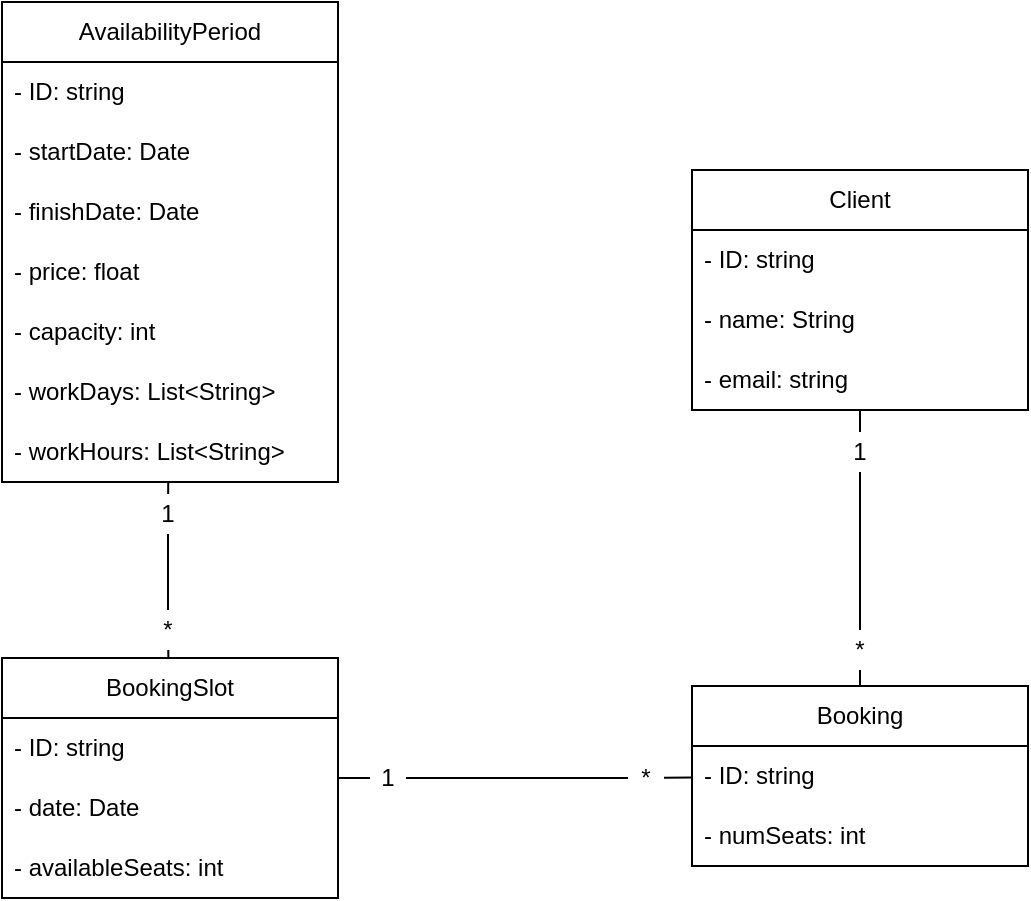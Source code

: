 <mxfile version="26.0.16">
  <diagram name="Page-1" id="B41R1KmPhvPjrRYIUg0Q">
    <mxGraphModel dx="993" dy="1131" grid="0" gridSize="10" guides="1" tooltips="1" connect="1" arrows="1" fold="1" page="0" pageScale="1" pageWidth="850" pageHeight="1100" math="0" shadow="0">
      <root>
        <mxCell id="0" />
        <mxCell id="1" parent="0" />
        <mxCell id="-eYlrrSqcaiwDsKNxF3H-1" value="AvailabilityPeriod" style="swimlane;fontStyle=0;childLayout=stackLayout;horizontal=1;startSize=30;horizontalStack=0;resizeParent=1;resizeParentMax=0;resizeLast=0;collapsible=1;marginBottom=0;whiteSpace=wrap;html=1;" vertex="1" parent="1">
          <mxGeometry x="-249" y="-162" width="168" height="240" as="geometry" />
        </mxCell>
        <mxCell id="-eYlrrSqcaiwDsKNxF3H-2" value="- ID: string" style="text;strokeColor=none;fillColor=none;align=left;verticalAlign=middle;spacingLeft=4;spacingRight=4;overflow=hidden;points=[[0,0.5],[1,0.5]];portConstraint=eastwest;rotatable=0;whiteSpace=wrap;html=1;" vertex="1" parent="-eYlrrSqcaiwDsKNxF3H-1">
          <mxGeometry y="30" width="168" height="30" as="geometry" />
        </mxCell>
        <mxCell id="-eYlrrSqcaiwDsKNxF3H-3" value="- startDate: Date" style="text;strokeColor=none;fillColor=none;align=left;verticalAlign=middle;spacingLeft=4;spacingRight=4;overflow=hidden;points=[[0,0.5],[1,0.5]];portConstraint=eastwest;rotatable=0;whiteSpace=wrap;html=1;" vertex="1" parent="-eYlrrSqcaiwDsKNxF3H-1">
          <mxGeometry y="60" width="168" height="30" as="geometry" />
        </mxCell>
        <mxCell id="-eYlrrSqcaiwDsKNxF3H-4" value="- finishDate: Date" style="text;strokeColor=none;fillColor=none;align=left;verticalAlign=middle;spacingLeft=4;spacingRight=4;overflow=hidden;points=[[0,0.5],[1,0.5]];portConstraint=eastwest;rotatable=0;whiteSpace=wrap;html=1;" vertex="1" parent="-eYlrrSqcaiwDsKNxF3H-1">
          <mxGeometry y="90" width="168" height="30" as="geometry" />
        </mxCell>
        <mxCell id="-eYlrrSqcaiwDsKNxF3H-6" value="- price: float" style="text;strokeColor=none;fillColor=none;align=left;verticalAlign=middle;spacingLeft=4;spacingRight=4;overflow=hidden;points=[[0,0.5],[1,0.5]];portConstraint=eastwest;rotatable=0;whiteSpace=wrap;html=1;" vertex="1" parent="-eYlrrSqcaiwDsKNxF3H-1">
          <mxGeometry y="120" width="168" height="30" as="geometry" />
        </mxCell>
        <mxCell id="-eYlrrSqcaiwDsKNxF3H-8" value="- capacity: int&amp;nbsp;" style="text;strokeColor=none;fillColor=none;align=left;verticalAlign=middle;spacingLeft=4;spacingRight=4;overflow=hidden;points=[[0,0.5],[1,0.5]];portConstraint=eastwest;rotatable=0;whiteSpace=wrap;html=1;" vertex="1" parent="-eYlrrSqcaiwDsKNxF3H-1">
          <mxGeometry y="150" width="168" height="30" as="geometry" />
        </mxCell>
        <mxCell id="-eYlrrSqcaiwDsKNxF3H-7" value="- workDays: List&amp;lt;String&amp;gt;" style="text;strokeColor=none;fillColor=none;align=left;verticalAlign=middle;spacingLeft=4;spacingRight=4;overflow=hidden;points=[[0,0.5],[1,0.5]];portConstraint=eastwest;rotatable=0;whiteSpace=wrap;html=1;" vertex="1" parent="-eYlrrSqcaiwDsKNxF3H-1">
          <mxGeometry y="180" width="168" height="30" as="geometry" />
        </mxCell>
        <mxCell id="-eYlrrSqcaiwDsKNxF3H-5" value="- workHours: List&amp;lt;String&amp;gt;" style="text;strokeColor=none;fillColor=none;align=left;verticalAlign=middle;spacingLeft=4;spacingRight=4;overflow=hidden;points=[[0,0.5],[1,0.5]];portConstraint=eastwest;rotatable=0;whiteSpace=wrap;html=1;" vertex="1" parent="-eYlrrSqcaiwDsKNxF3H-1">
          <mxGeometry y="210" width="168" height="30" as="geometry" />
        </mxCell>
        <mxCell id="-eYlrrSqcaiwDsKNxF3H-34" value="BookingSlot" style="swimlane;fontStyle=0;childLayout=stackLayout;horizontal=1;startSize=30;horizontalStack=0;resizeParent=1;resizeParentMax=0;resizeLast=0;collapsible=1;marginBottom=0;whiteSpace=wrap;html=1;" vertex="1" parent="1">
          <mxGeometry x="-249" y="166" width="168" height="120" as="geometry" />
        </mxCell>
        <mxCell id="-eYlrrSqcaiwDsKNxF3H-35" value="- ID: string" style="text;strokeColor=none;fillColor=none;align=left;verticalAlign=middle;spacingLeft=4;spacingRight=4;overflow=hidden;points=[[0,0.5],[1,0.5]];portConstraint=eastwest;rotatable=0;whiteSpace=wrap;html=1;" vertex="1" parent="-eYlrrSqcaiwDsKNxF3H-34">
          <mxGeometry y="30" width="168" height="30" as="geometry" />
        </mxCell>
        <mxCell id="-eYlrrSqcaiwDsKNxF3H-36" value="- date: Date" style="text;strokeColor=none;fillColor=none;align=left;verticalAlign=middle;spacingLeft=4;spacingRight=4;overflow=hidden;points=[[0,0.5],[1,0.5]];portConstraint=eastwest;rotatable=0;whiteSpace=wrap;html=1;" vertex="1" parent="-eYlrrSqcaiwDsKNxF3H-34">
          <mxGeometry y="60" width="168" height="30" as="geometry" />
        </mxCell>
        <mxCell id="-eYlrrSqcaiwDsKNxF3H-37" value="- availableSeats: int" style="text;strokeColor=none;fillColor=none;align=left;verticalAlign=middle;spacingLeft=4;spacingRight=4;overflow=hidden;points=[[0,0.5],[1,0.5]];portConstraint=eastwest;rotatable=0;whiteSpace=wrap;html=1;" vertex="1" parent="-eYlrrSqcaiwDsKNxF3H-34">
          <mxGeometry y="90" width="168" height="30" as="geometry" />
        </mxCell>
        <mxCell id="-eYlrrSqcaiwDsKNxF3H-38" value="Booking" style="swimlane;fontStyle=0;childLayout=stackLayout;horizontal=1;startSize=30;horizontalStack=0;resizeParent=1;resizeParentMax=0;resizeLast=0;collapsible=1;marginBottom=0;whiteSpace=wrap;html=1;" vertex="1" parent="1">
          <mxGeometry x="96" y="180" width="168" height="90" as="geometry" />
        </mxCell>
        <mxCell id="-eYlrrSqcaiwDsKNxF3H-39" value="- ID: string" style="text;strokeColor=none;fillColor=none;align=left;verticalAlign=middle;spacingLeft=4;spacingRight=4;overflow=hidden;points=[[0,0.5],[1,0.5]];portConstraint=eastwest;rotatable=0;whiteSpace=wrap;html=1;" vertex="1" parent="-eYlrrSqcaiwDsKNxF3H-38">
          <mxGeometry y="30" width="168" height="30" as="geometry" />
        </mxCell>
        <mxCell id="-eYlrrSqcaiwDsKNxF3H-41" value="- numSeats: int" style="text;strokeColor=none;fillColor=none;align=left;verticalAlign=middle;spacingLeft=4;spacingRight=4;overflow=hidden;points=[[0,0.5],[1,0.5]];portConstraint=eastwest;rotatable=0;whiteSpace=wrap;html=1;" vertex="1" parent="-eYlrrSqcaiwDsKNxF3H-38">
          <mxGeometry y="60" width="168" height="30" as="geometry" />
        </mxCell>
        <mxCell id="-eYlrrSqcaiwDsKNxF3H-42" value="" style="endArrow=none;html=1;rounded=0;fontSize=12;startSize=8;endSize=8;curved=1;" edge="1" parent="1" source="-eYlrrSqcaiwDsKNxF3H-45" target="-eYlrrSqcaiwDsKNxF3H-1">
          <mxGeometry width="50" height="50" relative="1" as="geometry">
            <mxPoint x="-136" y="189" as="sourcePoint" />
            <mxPoint x="-86" y="139" as="targetPoint" />
          </mxGeometry>
        </mxCell>
        <mxCell id="-eYlrrSqcaiwDsKNxF3H-43" value="" style="endArrow=none;html=1;rounded=0;fontSize=12;startSize=8;endSize=8;curved=1;" edge="1" parent="1" source="-eYlrrSqcaiwDsKNxF3H-49" target="-eYlrrSqcaiwDsKNxF3H-38">
          <mxGeometry width="50" height="50" relative="1" as="geometry">
            <mxPoint x="-155" y="176" as="sourcePoint" />
            <mxPoint x="-155" y="88" as="targetPoint" />
          </mxGeometry>
        </mxCell>
        <mxCell id="-eYlrrSqcaiwDsKNxF3H-46" value="" style="endArrow=none;html=1;rounded=0;fontSize=12;startSize=8;endSize=8;curved=1;" edge="1" parent="1" source="-eYlrrSqcaiwDsKNxF3H-47" target="-eYlrrSqcaiwDsKNxF3H-45">
          <mxGeometry width="50" height="50" relative="1" as="geometry">
            <mxPoint x="-165" y="166" as="sourcePoint" />
            <mxPoint x="-165" y="78" as="targetPoint" />
          </mxGeometry>
        </mxCell>
        <mxCell id="-eYlrrSqcaiwDsKNxF3H-45" value="1" style="text;html=1;align=center;verticalAlign=middle;whiteSpace=wrap;rounded=0;" vertex="1" parent="1">
          <mxGeometry x="-175" y="84" width="18" height="20" as="geometry" />
        </mxCell>
        <mxCell id="-eYlrrSqcaiwDsKNxF3H-48" value="" style="endArrow=none;html=1;rounded=0;fontSize=12;startSize=8;endSize=8;curved=1;" edge="1" parent="1" source="-eYlrrSqcaiwDsKNxF3H-34" target="-eYlrrSqcaiwDsKNxF3H-47">
          <mxGeometry width="50" height="50" relative="1" as="geometry">
            <mxPoint x="-165" y="166" as="sourcePoint" />
            <mxPoint x="-165" y="104" as="targetPoint" />
          </mxGeometry>
        </mxCell>
        <mxCell id="-eYlrrSqcaiwDsKNxF3H-47" value="*" style="text;html=1;align=center;verticalAlign=middle;whiteSpace=wrap;rounded=0;" vertex="1" parent="1">
          <mxGeometry x="-175" y="142" width="18" height="20" as="geometry" />
        </mxCell>
        <mxCell id="-eYlrrSqcaiwDsKNxF3H-50" value="" style="endArrow=none;html=1;rounded=0;fontSize=12;startSize=8;endSize=8;curved=1;" edge="1" parent="1" source="-eYlrrSqcaiwDsKNxF3H-51" target="-eYlrrSqcaiwDsKNxF3H-49">
          <mxGeometry width="50" height="50" relative="1" as="geometry">
            <mxPoint x="-81" y="226" as="sourcePoint" />
            <mxPoint x="96" y="226" as="targetPoint" />
          </mxGeometry>
        </mxCell>
        <mxCell id="-eYlrrSqcaiwDsKNxF3H-49" value="*" style="text;html=1;align=center;verticalAlign=middle;whiteSpace=wrap;rounded=0;" vertex="1" parent="1">
          <mxGeometry x="64" y="216" width="18" height="20" as="geometry" />
        </mxCell>
        <mxCell id="-eYlrrSqcaiwDsKNxF3H-52" value="" style="endArrow=none;html=1;rounded=0;fontSize=12;startSize=8;endSize=8;curved=1;" edge="1" parent="1" source="-eYlrrSqcaiwDsKNxF3H-34" target="-eYlrrSqcaiwDsKNxF3H-51">
          <mxGeometry width="50" height="50" relative="1" as="geometry">
            <mxPoint x="-81" y="226" as="sourcePoint" />
            <mxPoint x="64" y="226" as="targetPoint" />
          </mxGeometry>
        </mxCell>
        <mxCell id="-eYlrrSqcaiwDsKNxF3H-51" value="1" style="text;html=1;align=center;verticalAlign=middle;whiteSpace=wrap;rounded=0;" vertex="1" parent="1">
          <mxGeometry x="-65" y="216" width="18" height="20" as="geometry" />
        </mxCell>
        <mxCell id="-eYlrrSqcaiwDsKNxF3H-53" value="Client" style="swimlane;fontStyle=0;childLayout=stackLayout;horizontal=1;startSize=30;horizontalStack=0;resizeParent=1;resizeParentMax=0;resizeLast=0;collapsible=1;marginBottom=0;whiteSpace=wrap;html=1;" vertex="1" parent="1">
          <mxGeometry x="96" y="-78" width="168" height="120" as="geometry" />
        </mxCell>
        <mxCell id="-eYlrrSqcaiwDsKNxF3H-54" value="- ID: string" style="text;strokeColor=none;fillColor=none;align=left;verticalAlign=middle;spacingLeft=4;spacingRight=4;overflow=hidden;points=[[0,0.5],[1,0.5]];portConstraint=eastwest;rotatable=0;whiteSpace=wrap;html=1;" vertex="1" parent="-eYlrrSqcaiwDsKNxF3H-53">
          <mxGeometry y="30" width="168" height="30" as="geometry" />
        </mxCell>
        <mxCell id="-eYlrrSqcaiwDsKNxF3H-55" value="- name: String" style="text;strokeColor=none;fillColor=none;align=left;verticalAlign=middle;spacingLeft=4;spacingRight=4;overflow=hidden;points=[[0,0.5],[1,0.5]];portConstraint=eastwest;rotatable=0;whiteSpace=wrap;html=1;" vertex="1" parent="-eYlrrSqcaiwDsKNxF3H-53">
          <mxGeometry y="60" width="168" height="30" as="geometry" />
        </mxCell>
        <mxCell id="-eYlrrSqcaiwDsKNxF3H-56" value="- email: string" style="text;strokeColor=none;fillColor=none;align=left;verticalAlign=middle;spacingLeft=4;spacingRight=4;overflow=hidden;points=[[0,0.5],[1,0.5]];portConstraint=eastwest;rotatable=0;whiteSpace=wrap;html=1;" vertex="1" parent="-eYlrrSqcaiwDsKNxF3H-53">
          <mxGeometry y="90" width="168" height="30" as="geometry" />
        </mxCell>
        <mxCell id="-eYlrrSqcaiwDsKNxF3H-57" value="" style="endArrow=none;html=1;rounded=0;fontSize=12;startSize=8;endSize=8;curved=1;" edge="1" parent="1" source="-eYlrrSqcaiwDsKNxF3H-58" target="-eYlrrSqcaiwDsKNxF3H-38">
          <mxGeometry width="50" height="50" relative="1" as="geometry">
            <mxPoint x="-37" y="236" as="sourcePoint" />
            <mxPoint x="74" y="236" as="targetPoint" />
          </mxGeometry>
        </mxCell>
        <mxCell id="-eYlrrSqcaiwDsKNxF3H-59" value="" style="endArrow=none;html=1;rounded=0;fontSize=12;startSize=8;endSize=8;curved=1;" edge="1" parent="1" source="-eYlrrSqcaiwDsKNxF3H-60" target="-eYlrrSqcaiwDsKNxF3H-58">
          <mxGeometry width="50" height="50" relative="1" as="geometry">
            <mxPoint x="180" y="42" as="sourcePoint" />
            <mxPoint x="180" y="180" as="targetPoint" />
          </mxGeometry>
        </mxCell>
        <mxCell id="-eYlrrSqcaiwDsKNxF3H-58" value="*" style="text;html=1;align=center;verticalAlign=middle;whiteSpace=wrap;rounded=0;" vertex="1" parent="1">
          <mxGeometry x="171" y="152" width="18" height="20" as="geometry" />
        </mxCell>
        <mxCell id="-eYlrrSqcaiwDsKNxF3H-61" value="" style="endArrow=none;html=1;rounded=0;fontSize=12;startSize=8;endSize=8;curved=1;" edge="1" parent="1" source="-eYlrrSqcaiwDsKNxF3H-53" target="-eYlrrSqcaiwDsKNxF3H-60">
          <mxGeometry width="50" height="50" relative="1" as="geometry">
            <mxPoint x="180" y="42" as="sourcePoint" />
            <mxPoint x="180" y="152" as="targetPoint" />
          </mxGeometry>
        </mxCell>
        <mxCell id="-eYlrrSqcaiwDsKNxF3H-60" value="1" style="text;html=1;align=center;verticalAlign=middle;whiteSpace=wrap;rounded=0;" vertex="1" parent="1">
          <mxGeometry x="171" y="53" width="18" height="20" as="geometry" />
        </mxCell>
      </root>
    </mxGraphModel>
  </diagram>
</mxfile>
